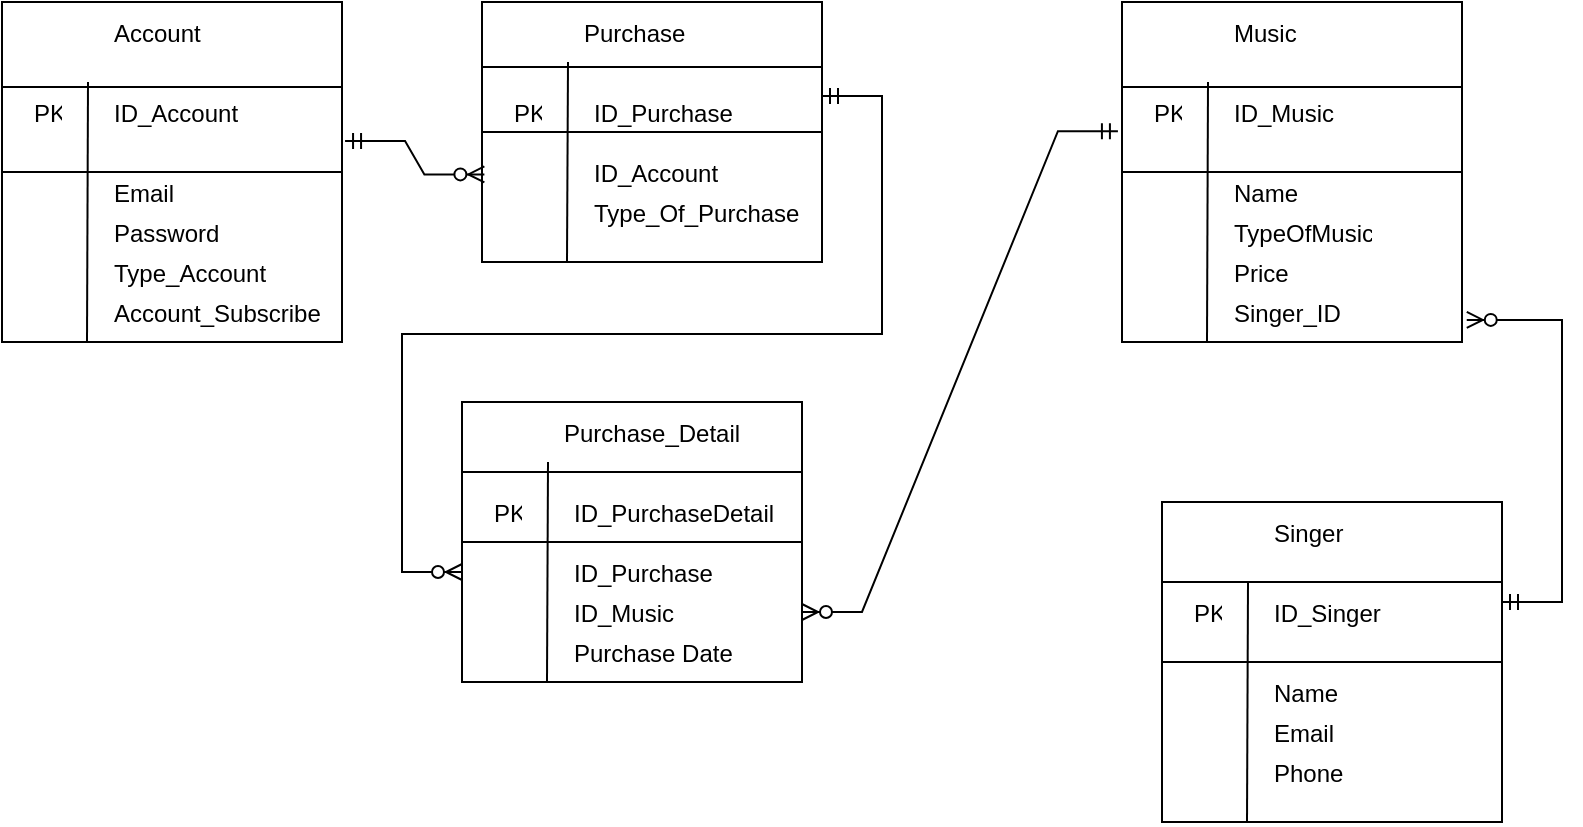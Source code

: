 <mxfile version="20.2.7" type="device"><diagram id="3LBpUch2CHczDQiQqw6A" name="Page-1"><mxGraphModel dx="1038" dy="579" grid="1" gridSize="10" guides="1" tooltips="1" connect="1" arrows="1" fold="1" page="1" pageScale="1" pageWidth="850" pageHeight="1100" math="0" shadow="0"><root><mxCell id="0"/><mxCell id="1" parent="0"/><mxCell id="ZBVDLcAvWypZyiJQ5FfO-46" value="" style="rounded=0;whiteSpace=wrap;html=1;" parent="1" vertex="1"><mxGeometry x="40" y="40" width="170" height="170" as="geometry"/></mxCell><mxCell id="ZBVDLcAvWypZyiJQ5FfO-47" value="" style="endArrow=none;html=1;rounded=0;exitX=0;exitY=0.25;exitDx=0;exitDy=0;entryX=1;entryY=0.25;entryDx=0;entryDy=0;" parent="1" source="ZBVDLcAvWypZyiJQ5FfO-46" target="ZBVDLcAvWypZyiJQ5FfO-46" edge="1"><mxGeometry width="50" height="50" relative="1" as="geometry"><mxPoint x="400" y="80" as="sourcePoint"/><mxPoint x="450" y="30" as="targetPoint"/></mxGeometry></mxCell><mxCell id="ZBVDLcAvWypZyiJQ5FfO-48" value="" style="endArrow=none;html=1;rounded=0;exitX=0;exitY=0.5;exitDx=0;exitDy=0;entryX=1;entryY=0.5;entryDx=0;entryDy=0;" parent="1" source="ZBVDLcAvWypZyiJQ5FfO-46" target="ZBVDLcAvWypZyiJQ5FfO-46" edge="1"><mxGeometry width="50" height="50" relative="1" as="geometry"><mxPoint x="400" y="80" as="sourcePoint"/><mxPoint x="450" y="30" as="targetPoint"/></mxGeometry></mxCell><mxCell id="ZBVDLcAvWypZyiJQ5FfO-52" value="Account" style="text;strokeColor=none;fillColor=none;align=left;verticalAlign=middle;spacingLeft=4;spacingRight=4;overflow=hidden;points=[[0,0.5],[1,0.5]];portConstraint=eastwest;rotatable=0;" parent="1" vertex="1"><mxGeometry x="90" y="40" width="80" height="30" as="geometry"/></mxCell><mxCell id="ZBVDLcAvWypZyiJQ5FfO-53" value="" style="endArrow=none;html=1;rounded=0;entryX=0.25;entryY=1;entryDx=0;entryDy=0;" parent="1" target="ZBVDLcAvWypZyiJQ5FfO-46" edge="1"><mxGeometry width="50" height="50" relative="1" as="geometry"><mxPoint x="83" y="80" as="sourcePoint"/><mxPoint x="450" y="30" as="targetPoint"/></mxGeometry></mxCell><mxCell id="ZBVDLcAvWypZyiJQ5FfO-54" value="PK" style="text;strokeColor=none;fillColor=none;align=left;verticalAlign=middle;spacingLeft=4;spacingRight=4;overflow=hidden;points=[[0,0.5],[1,0.5]];portConstraint=eastwest;rotatable=0;" parent="1" vertex="1"><mxGeometry x="50" y="80" width="25" height="30" as="geometry"/></mxCell><mxCell id="ZBVDLcAvWypZyiJQ5FfO-55" value="Type_Account" style="text;strokeColor=none;fillColor=none;align=left;verticalAlign=middle;spacingLeft=4;spacingRight=4;overflow=hidden;points=[[0,0.5],[1,0.5]];portConstraint=eastwest;rotatable=0;" parent="1" vertex="1"><mxGeometry x="90" y="160" width="110" height="30" as="geometry"/></mxCell><mxCell id="ZBVDLcAvWypZyiJQ5FfO-56" value="Password" style="text;strokeColor=none;fillColor=none;align=left;verticalAlign=middle;spacingLeft=4;spacingRight=4;overflow=hidden;points=[[0,0.5],[1,0.5]];portConstraint=eastwest;rotatable=0;" parent="1" vertex="1"><mxGeometry x="90" y="140" width="80" height="30" as="geometry"/></mxCell><mxCell id="ZBVDLcAvWypZyiJQ5FfO-57" value="Email" style="text;strokeColor=none;fillColor=none;align=left;verticalAlign=middle;spacingLeft=4;spacingRight=4;overflow=hidden;points=[[0,0.5],[1,0.5]];portConstraint=eastwest;rotatable=0;" parent="1" vertex="1"><mxGeometry x="90" y="120" width="80" height="30" as="geometry"/></mxCell><mxCell id="ZBVDLcAvWypZyiJQ5FfO-58" value="ID_Account" style="text;strokeColor=none;fillColor=none;align=left;verticalAlign=middle;spacingLeft=4;spacingRight=4;overflow=hidden;points=[[0,0.5],[1,0.5]];portConstraint=eastwest;rotatable=0;" parent="1" vertex="1"><mxGeometry x="90" y="80" width="80" height="30" as="geometry"/></mxCell><mxCell id="ZBVDLcAvWypZyiJQ5FfO-60" value="" style="rounded=0;whiteSpace=wrap;html=1;" parent="1" vertex="1"><mxGeometry x="600" y="40" width="170" height="170" as="geometry"/></mxCell><mxCell id="ZBVDLcAvWypZyiJQ5FfO-61" value="" style="endArrow=none;html=1;rounded=0;exitX=0;exitY=0.25;exitDx=0;exitDy=0;entryX=1;entryY=0.25;entryDx=0;entryDy=0;" parent="1" source="ZBVDLcAvWypZyiJQ5FfO-60" target="ZBVDLcAvWypZyiJQ5FfO-60" edge="1"><mxGeometry width="50" height="50" relative="1" as="geometry"><mxPoint x="960" y="80" as="sourcePoint"/><mxPoint x="1010" y="30" as="targetPoint"/></mxGeometry></mxCell><mxCell id="ZBVDLcAvWypZyiJQ5FfO-62" value="" style="endArrow=none;html=1;rounded=0;exitX=0;exitY=0.5;exitDx=0;exitDy=0;entryX=1;entryY=0.5;entryDx=0;entryDy=0;" parent="1" source="ZBVDLcAvWypZyiJQ5FfO-60" target="ZBVDLcAvWypZyiJQ5FfO-60" edge="1"><mxGeometry width="50" height="50" relative="1" as="geometry"><mxPoint x="960" y="80" as="sourcePoint"/><mxPoint x="1010" y="30" as="targetPoint"/></mxGeometry></mxCell><mxCell id="ZBVDLcAvWypZyiJQ5FfO-63" value="Music" style="text;strokeColor=none;fillColor=none;align=left;verticalAlign=middle;spacingLeft=4;spacingRight=4;overflow=hidden;points=[[0,0.5],[1,0.5]];portConstraint=eastwest;rotatable=0;" parent="1" vertex="1"><mxGeometry x="650" y="40" width="80" height="30" as="geometry"/></mxCell><mxCell id="ZBVDLcAvWypZyiJQ5FfO-64" value="" style="endArrow=none;html=1;rounded=0;entryX=0.25;entryY=1;entryDx=0;entryDy=0;" parent="1" target="ZBVDLcAvWypZyiJQ5FfO-60" edge="1"><mxGeometry width="50" height="50" relative="1" as="geometry"><mxPoint x="643" y="80" as="sourcePoint"/><mxPoint x="1010" y="30" as="targetPoint"/></mxGeometry></mxCell><mxCell id="ZBVDLcAvWypZyiJQ5FfO-65" value="PK" style="text;strokeColor=none;fillColor=none;align=left;verticalAlign=middle;spacingLeft=4;spacingRight=4;overflow=hidden;points=[[0,0.5],[1,0.5]];portConstraint=eastwest;rotatable=0;" parent="1" vertex="1"><mxGeometry x="610" y="80" width="25" height="30" as="geometry"/></mxCell><mxCell id="ZBVDLcAvWypZyiJQ5FfO-66" value="Price" style="text;strokeColor=none;fillColor=none;align=left;verticalAlign=middle;spacingLeft=4;spacingRight=4;overflow=hidden;points=[[0,0.5],[1,0.5]];portConstraint=eastwest;rotatable=0;" parent="1" vertex="1"><mxGeometry x="650" y="160" width="110" height="30" as="geometry"/></mxCell><mxCell id="ZBVDLcAvWypZyiJQ5FfO-67" value="TypeOfMusic" style="text;strokeColor=none;fillColor=none;align=left;verticalAlign=middle;spacingLeft=4;spacingRight=4;overflow=hidden;points=[[0,0.5],[1,0.5]];portConstraint=eastwest;rotatable=0;" parent="1" vertex="1"><mxGeometry x="650" y="140" width="80" height="30" as="geometry"/></mxCell><mxCell id="ZBVDLcAvWypZyiJQ5FfO-68" value="Name" style="text;strokeColor=none;fillColor=none;align=left;verticalAlign=middle;spacingLeft=4;spacingRight=4;overflow=hidden;points=[[0,0.5],[1,0.5]];portConstraint=eastwest;rotatable=0;" parent="1" vertex="1"><mxGeometry x="650" y="120" width="80" height="30" as="geometry"/></mxCell><mxCell id="ZBVDLcAvWypZyiJQ5FfO-69" value="ID_Music" style="text;strokeColor=none;fillColor=none;align=left;verticalAlign=middle;spacingLeft=4;spacingRight=4;overflow=hidden;points=[[0,0.5],[1,0.5]];portConstraint=eastwest;rotatable=0;" parent="1" vertex="1"><mxGeometry x="650" y="80" width="80" height="30" as="geometry"/></mxCell><mxCell id="ZBVDLcAvWypZyiJQ5FfO-70" value="Singer_ID" style="text;strokeColor=none;fillColor=none;align=left;verticalAlign=middle;spacingLeft=4;spacingRight=4;overflow=hidden;points=[[0,0.5],[1,0.5]];portConstraint=eastwest;rotatable=0;" parent="1" vertex="1"><mxGeometry x="650" y="180" width="110" height="30" as="geometry"/></mxCell><mxCell id="ZBVDLcAvWypZyiJQ5FfO-72" value="" style="rounded=0;whiteSpace=wrap;html=1;" parent="1" vertex="1"><mxGeometry x="620" y="290" width="170" height="160" as="geometry"/></mxCell><mxCell id="ZBVDLcAvWypZyiJQ5FfO-73" value="" style="endArrow=none;html=1;rounded=0;exitX=0;exitY=0.25;exitDx=0;exitDy=0;entryX=1;entryY=0.25;entryDx=0;entryDy=0;" parent="1" source="ZBVDLcAvWypZyiJQ5FfO-72" target="ZBVDLcAvWypZyiJQ5FfO-72" edge="1"><mxGeometry width="50" height="50" relative="1" as="geometry"><mxPoint x="980" y="330" as="sourcePoint"/><mxPoint x="1030" y="280" as="targetPoint"/></mxGeometry></mxCell><mxCell id="ZBVDLcAvWypZyiJQ5FfO-74" value="" style="endArrow=none;html=1;rounded=0;exitX=0;exitY=0.5;exitDx=0;exitDy=0;entryX=1;entryY=0.5;entryDx=0;entryDy=0;" parent="1" source="ZBVDLcAvWypZyiJQ5FfO-72" target="ZBVDLcAvWypZyiJQ5FfO-72" edge="1"><mxGeometry width="50" height="50" relative="1" as="geometry"><mxPoint x="980" y="330" as="sourcePoint"/><mxPoint x="1030" y="280" as="targetPoint"/></mxGeometry></mxCell><mxCell id="ZBVDLcAvWypZyiJQ5FfO-75" value="Singer" style="text;strokeColor=none;fillColor=none;align=left;verticalAlign=middle;spacingLeft=4;spacingRight=4;overflow=hidden;points=[[0,0.5],[1,0.5]];portConstraint=eastwest;rotatable=0;" parent="1" vertex="1"><mxGeometry x="670" y="290" width="80" height="30" as="geometry"/></mxCell><mxCell id="ZBVDLcAvWypZyiJQ5FfO-76" value="" style="endArrow=none;html=1;rounded=0;entryX=0.25;entryY=1;entryDx=0;entryDy=0;" parent="1" target="ZBVDLcAvWypZyiJQ5FfO-72" edge="1"><mxGeometry width="50" height="50" relative="1" as="geometry"><mxPoint x="663" y="330" as="sourcePoint"/><mxPoint x="1030" y="280" as="targetPoint"/></mxGeometry></mxCell><mxCell id="ZBVDLcAvWypZyiJQ5FfO-77" value="PK" style="text;strokeColor=none;fillColor=none;align=left;verticalAlign=middle;spacingLeft=4;spacingRight=4;overflow=hidden;points=[[0,0.5],[1,0.5]];portConstraint=eastwest;rotatable=0;" parent="1" vertex="1"><mxGeometry x="630" y="330" width="25" height="30" as="geometry"/></mxCell><mxCell id="ZBVDLcAvWypZyiJQ5FfO-78" value="Phone" style="text;strokeColor=none;fillColor=none;align=left;verticalAlign=middle;spacingLeft=4;spacingRight=4;overflow=hidden;points=[[0,0.5],[1,0.5]];portConstraint=eastwest;rotatable=0;" parent="1" vertex="1"><mxGeometry x="670" y="410" width="110" height="30" as="geometry"/></mxCell><mxCell id="ZBVDLcAvWypZyiJQ5FfO-79" value="Email" style="text;strokeColor=none;fillColor=none;align=left;verticalAlign=middle;spacingLeft=4;spacingRight=4;overflow=hidden;points=[[0,0.5],[1,0.5]];portConstraint=eastwest;rotatable=0;" parent="1" vertex="1"><mxGeometry x="670" y="390" width="80" height="30" as="geometry"/></mxCell><mxCell id="ZBVDLcAvWypZyiJQ5FfO-80" value="Name" style="text;strokeColor=none;fillColor=none;align=left;verticalAlign=middle;spacingLeft=4;spacingRight=4;overflow=hidden;points=[[0,0.5],[1,0.5]];portConstraint=eastwest;rotatable=0;" parent="1" vertex="1"><mxGeometry x="670" y="370" width="80" height="30" as="geometry"/></mxCell><mxCell id="ZBVDLcAvWypZyiJQ5FfO-81" value="ID_Singer" style="text;strokeColor=none;fillColor=none;align=left;verticalAlign=middle;spacingLeft=4;spacingRight=4;overflow=hidden;points=[[0,0.5],[1,0.5]];portConstraint=eastwest;rotatable=0;" parent="1" vertex="1"><mxGeometry x="670" y="330" width="80" height="30" as="geometry"/></mxCell><mxCell id="ZBVDLcAvWypZyiJQ5FfO-82" value="" style="rounded=0;whiteSpace=wrap;html=1;" parent="1" vertex="1"><mxGeometry x="280" y="40" width="170" height="130" as="geometry"/></mxCell><mxCell id="ZBVDLcAvWypZyiJQ5FfO-83" value="" style="endArrow=none;html=1;rounded=0;exitX=0;exitY=0.25;exitDx=0;exitDy=0;entryX=1;entryY=0.25;entryDx=0;entryDy=0;" parent="1" source="ZBVDLcAvWypZyiJQ5FfO-82" target="ZBVDLcAvWypZyiJQ5FfO-82" edge="1"><mxGeometry width="50" height="50" relative="1" as="geometry"><mxPoint x="640" y="80" as="sourcePoint"/><mxPoint x="690" y="30" as="targetPoint"/></mxGeometry></mxCell><mxCell id="ZBVDLcAvWypZyiJQ5FfO-84" value="" style="endArrow=none;html=1;rounded=0;exitX=0;exitY=0.5;exitDx=0;exitDy=0;entryX=1;entryY=0.5;entryDx=0;entryDy=0;" parent="1" source="ZBVDLcAvWypZyiJQ5FfO-82" target="ZBVDLcAvWypZyiJQ5FfO-82" edge="1"><mxGeometry width="50" height="50" relative="1" as="geometry"><mxPoint x="640" y="80" as="sourcePoint"/><mxPoint x="690" y="30" as="targetPoint"/></mxGeometry></mxCell><mxCell id="ZBVDLcAvWypZyiJQ5FfO-85" value="Purchase" style="text;strokeColor=none;fillColor=none;align=left;verticalAlign=middle;spacingLeft=4;spacingRight=4;overflow=hidden;points=[[0,0.5],[1,0.5]];portConstraint=eastwest;rotatable=0;" parent="1" vertex="1"><mxGeometry x="325" y="40" width="80" height="30" as="geometry"/></mxCell><mxCell id="ZBVDLcAvWypZyiJQ5FfO-86" value="" style="endArrow=none;html=1;rounded=0;entryX=0.25;entryY=1;entryDx=0;entryDy=0;" parent="1" target="ZBVDLcAvWypZyiJQ5FfO-82" edge="1"><mxGeometry width="50" height="50" relative="1" as="geometry"><mxPoint x="323" y="70" as="sourcePoint"/><mxPoint x="690" y="30" as="targetPoint"/></mxGeometry></mxCell><mxCell id="ZBVDLcAvWypZyiJQ5FfO-87" value="PK" style="text;strokeColor=none;fillColor=none;align=left;verticalAlign=middle;spacingLeft=4;spacingRight=4;overflow=hidden;points=[[0,0.5],[1,0.5]];portConstraint=eastwest;rotatable=0;" parent="1" vertex="1"><mxGeometry x="290" y="80" width="25" height="30" as="geometry"/></mxCell><mxCell id="ZBVDLcAvWypZyiJQ5FfO-89" value="Type_Of_Purchase" style="text;strokeColor=none;fillColor=none;align=left;verticalAlign=middle;spacingLeft=4;spacingRight=4;overflow=hidden;points=[[0,0.5],[1,0.5]];portConstraint=eastwest;rotatable=0;" parent="1" vertex="1"><mxGeometry x="330" y="130" width="120" height="30" as="geometry"/></mxCell><mxCell id="ZBVDLcAvWypZyiJQ5FfO-90" value="ID_Account" style="text;strokeColor=none;fillColor=none;align=left;verticalAlign=middle;spacingLeft=4;spacingRight=4;overflow=hidden;points=[[0,0.5],[1,0.5]];portConstraint=eastwest;rotatable=0;" parent="1" vertex="1"><mxGeometry x="330" y="110" width="80" height="30" as="geometry"/></mxCell><mxCell id="ZBVDLcAvWypZyiJQ5FfO-91" value="ID_Purchase" style="text;strokeColor=none;fillColor=none;align=left;verticalAlign=middle;spacingLeft=4;spacingRight=4;overflow=hidden;points=[[0,0.5],[1,0.5]];portConstraint=eastwest;rotatable=0;" parent="1" vertex="1"><mxGeometry x="330" y="80" width="80" height="30" as="geometry"/></mxCell><mxCell id="ZBVDLcAvWypZyiJQ5FfO-92" value="" style="rounded=0;whiteSpace=wrap;html=1;" parent="1" vertex="1"><mxGeometry x="270" y="240" width="170" height="140" as="geometry"/></mxCell><mxCell id="ZBVDLcAvWypZyiJQ5FfO-93" value="" style="endArrow=none;html=1;rounded=0;exitX=0;exitY=0.25;exitDx=0;exitDy=0;entryX=1;entryY=0.25;entryDx=0;entryDy=0;" parent="1" source="ZBVDLcAvWypZyiJQ5FfO-92" target="ZBVDLcAvWypZyiJQ5FfO-92" edge="1"><mxGeometry width="50" height="50" relative="1" as="geometry"><mxPoint x="630" y="280" as="sourcePoint"/><mxPoint x="680" y="230" as="targetPoint"/></mxGeometry></mxCell><mxCell id="ZBVDLcAvWypZyiJQ5FfO-94" value="" style="endArrow=none;html=1;rounded=0;exitX=0;exitY=0.5;exitDx=0;exitDy=0;entryX=1;entryY=0.5;entryDx=0;entryDy=0;" parent="1" source="ZBVDLcAvWypZyiJQ5FfO-92" target="ZBVDLcAvWypZyiJQ5FfO-92" edge="1"><mxGeometry width="50" height="50" relative="1" as="geometry"><mxPoint x="630" y="280" as="sourcePoint"/><mxPoint x="680" y="230" as="targetPoint"/></mxGeometry></mxCell><mxCell id="ZBVDLcAvWypZyiJQ5FfO-95" value="Purchase_Detail" style="text;strokeColor=none;fillColor=none;align=left;verticalAlign=middle;spacingLeft=4;spacingRight=4;overflow=hidden;points=[[0,0.5],[1,0.5]];portConstraint=eastwest;rotatable=0;" parent="1" vertex="1"><mxGeometry x="315" y="240" width="105" height="30" as="geometry"/></mxCell><mxCell id="ZBVDLcAvWypZyiJQ5FfO-96" value="" style="endArrow=none;html=1;rounded=0;entryX=0.25;entryY=1;entryDx=0;entryDy=0;" parent="1" target="ZBVDLcAvWypZyiJQ5FfO-92" edge="1"><mxGeometry width="50" height="50" relative="1" as="geometry"><mxPoint x="313" y="270" as="sourcePoint"/><mxPoint x="680" y="230" as="targetPoint"/></mxGeometry></mxCell><mxCell id="ZBVDLcAvWypZyiJQ5FfO-97" value="PK" style="text;strokeColor=none;fillColor=none;align=left;verticalAlign=middle;spacingLeft=4;spacingRight=4;overflow=hidden;points=[[0,0.5],[1,0.5]];portConstraint=eastwest;rotatable=0;" parent="1" vertex="1"><mxGeometry x="280" y="280" width="25" height="30" as="geometry"/></mxCell><mxCell id="ZBVDLcAvWypZyiJQ5FfO-98" value="ID_Music" style="text;strokeColor=none;fillColor=none;align=left;verticalAlign=middle;spacingLeft=4;spacingRight=4;overflow=hidden;points=[[0,0.5],[1,0.5]];portConstraint=eastwest;rotatable=0;" parent="1" vertex="1"><mxGeometry x="320" y="330" width="120" height="30" as="geometry"/></mxCell><mxCell id="ZBVDLcAvWypZyiJQ5FfO-99" value="ID_Purchase" style="text;strokeColor=none;fillColor=none;align=left;verticalAlign=middle;spacingLeft=4;spacingRight=4;overflow=hidden;points=[[0,0.5],[1,0.5]];portConstraint=eastwest;rotatable=0;" parent="1" vertex="1"><mxGeometry x="320" y="310" width="80" height="30" as="geometry"/></mxCell><mxCell id="ZBVDLcAvWypZyiJQ5FfO-100" value="ID_PurchaseDetail" style="text;strokeColor=none;fillColor=none;align=left;verticalAlign=middle;spacingLeft=4;spacingRight=4;overflow=hidden;points=[[0,0.5],[1,0.5]];portConstraint=eastwest;rotatable=0;" parent="1" vertex="1"><mxGeometry x="320" y="280" width="120" height="30" as="geometry"/></mxCell><mxCell id="ZBVDLcAvWypZyiJQ5FfO-101" value="" style="edgeStyle=entityRelationEdgeStyle;fontSize=12;html=1;endArrow=ERzeroToMany;startArrow=ERmandOne;rounded=0;exitX=1.009;exitY=0.409;exitDx=0;exitDy=0;exitPerimeter=0;entryX=0.007;entryY=0.663;entryDx=0;entryDy=0;entryPerimeter=0;" parent="1" source="ZBVDLcAvWypZyiJQ5FfO-46" target="ZBVDLcAvWypZyiJQ5FfO-82" edge="1"><mxGeometry width="100" height="100" relative="1" as="geometry"><mxPoint x="120" y="360" as="sourcePoint"/><mxPoint x="220" y="260" as="targetPoint"/></mxGeometry></mxCell><mxCell id="ZBVDLcAvWypZyiJQ5FfO-102" value="" style="edgeStyle=entityRelationEdgeStyle;fontSize=12;html=1;endArrow=ERzeroToMany;startArrow=ERmandOne;rounded=0;exitX=1;exitY=0.362;exitDx=0;exitDy=0;exitPerimeter=0;" parent="1" source="ZBVDLcAvWypZyiJQ5FfO-82" edge="1"><mxGeometry width="100" height="100" relative="1" as="geometry"><mxPoint x="150.0" y="319.25" as="sourcePoint"/><mxPoint x="270" y="325" as="targetPoint"/></mxGeometry></mxCell><mxCell id="ZBVDLcAvWypZyiJQ5FfO-103" value="" style="edgeStyle=entityRelationEdgeStyle;fontSize=12;html=1;endArrow=ERzeroToMany;startArrow=ERmandOne;rounded=0;exitX=-0.012;exitY=0.38;exitDx=0;exitDy=0;exitPerimeter=0;entryX=1;entryY=0.5;entryDx=0;entryDy=0;" parent="1" source="ZBVDLcAvWypZyiJQ5FfO-60" target="ZBVDLcAvWypZyiJQ5FfO-98" edge="1"><mxGeometry width="100" height="100" relative="1" as="geometry"><mxPoint x="425" y="450" as="sourcePoint"/><mxPoint x="525" y="350" as="targetPoint"/></mxGeometry></mxCell><mxCell id="ZBVDLcAvWypZyiJQ5FfO-104" value="" style="edgeStyle=entityRelationEdgeStyle;fontSize=12;html=1;endArrow=ERzeroToMany;startArrow=ERmandOne;rounded=0;entryX=1.014;entryY=0.935;entryDx=0;entryDy=0;entryPerimeter=0;" parent="1" target="ZBVDLcAvWypZyiJQ5FfO-60" edge="1"><mxGeometry width="100" height="100" relative="1" as="geometry"><mxPoint x="790" y="340" as="sourcePoint"/><mxPoint x="540" y="365" as="targetPoint"/></mxGeometry></mxCell><mxCell id="ZBVDLcAvWypZyiJQ5FfO-105" value="Account_Subscribe" style="text;strokeColor=none;fillColor=none;align=left;verticalAlign=middle;spacingLeft=4;spacingRight=4;overflow=hidden;points=[[0,0.5],[1,0.5]];portConstraint=eastwest;rotatable=0;" parent="1" vertex="1"><mxGeometry x="90" y="180" width="120" height="30" as="geometry"/></mxCell><mxCell id="dWxjEQ-JujSt5QFU-rST-1" value="Purchase Date" style="text;strokeColor=none;fillColor=none;align=left;verticalAlign=middle;spacingLeft=4;spacingRight=4;overflow=hidden;points=[[0,0.5],[1,0.5]];portConstraint=eastwest;rotatable=0;" vertex="1" parent="1"><mxGeometry x="320" y="350" width="92.5" height="30" as="geometry"/></mxCell></root></mxGraphModel></diagram></mxfile>